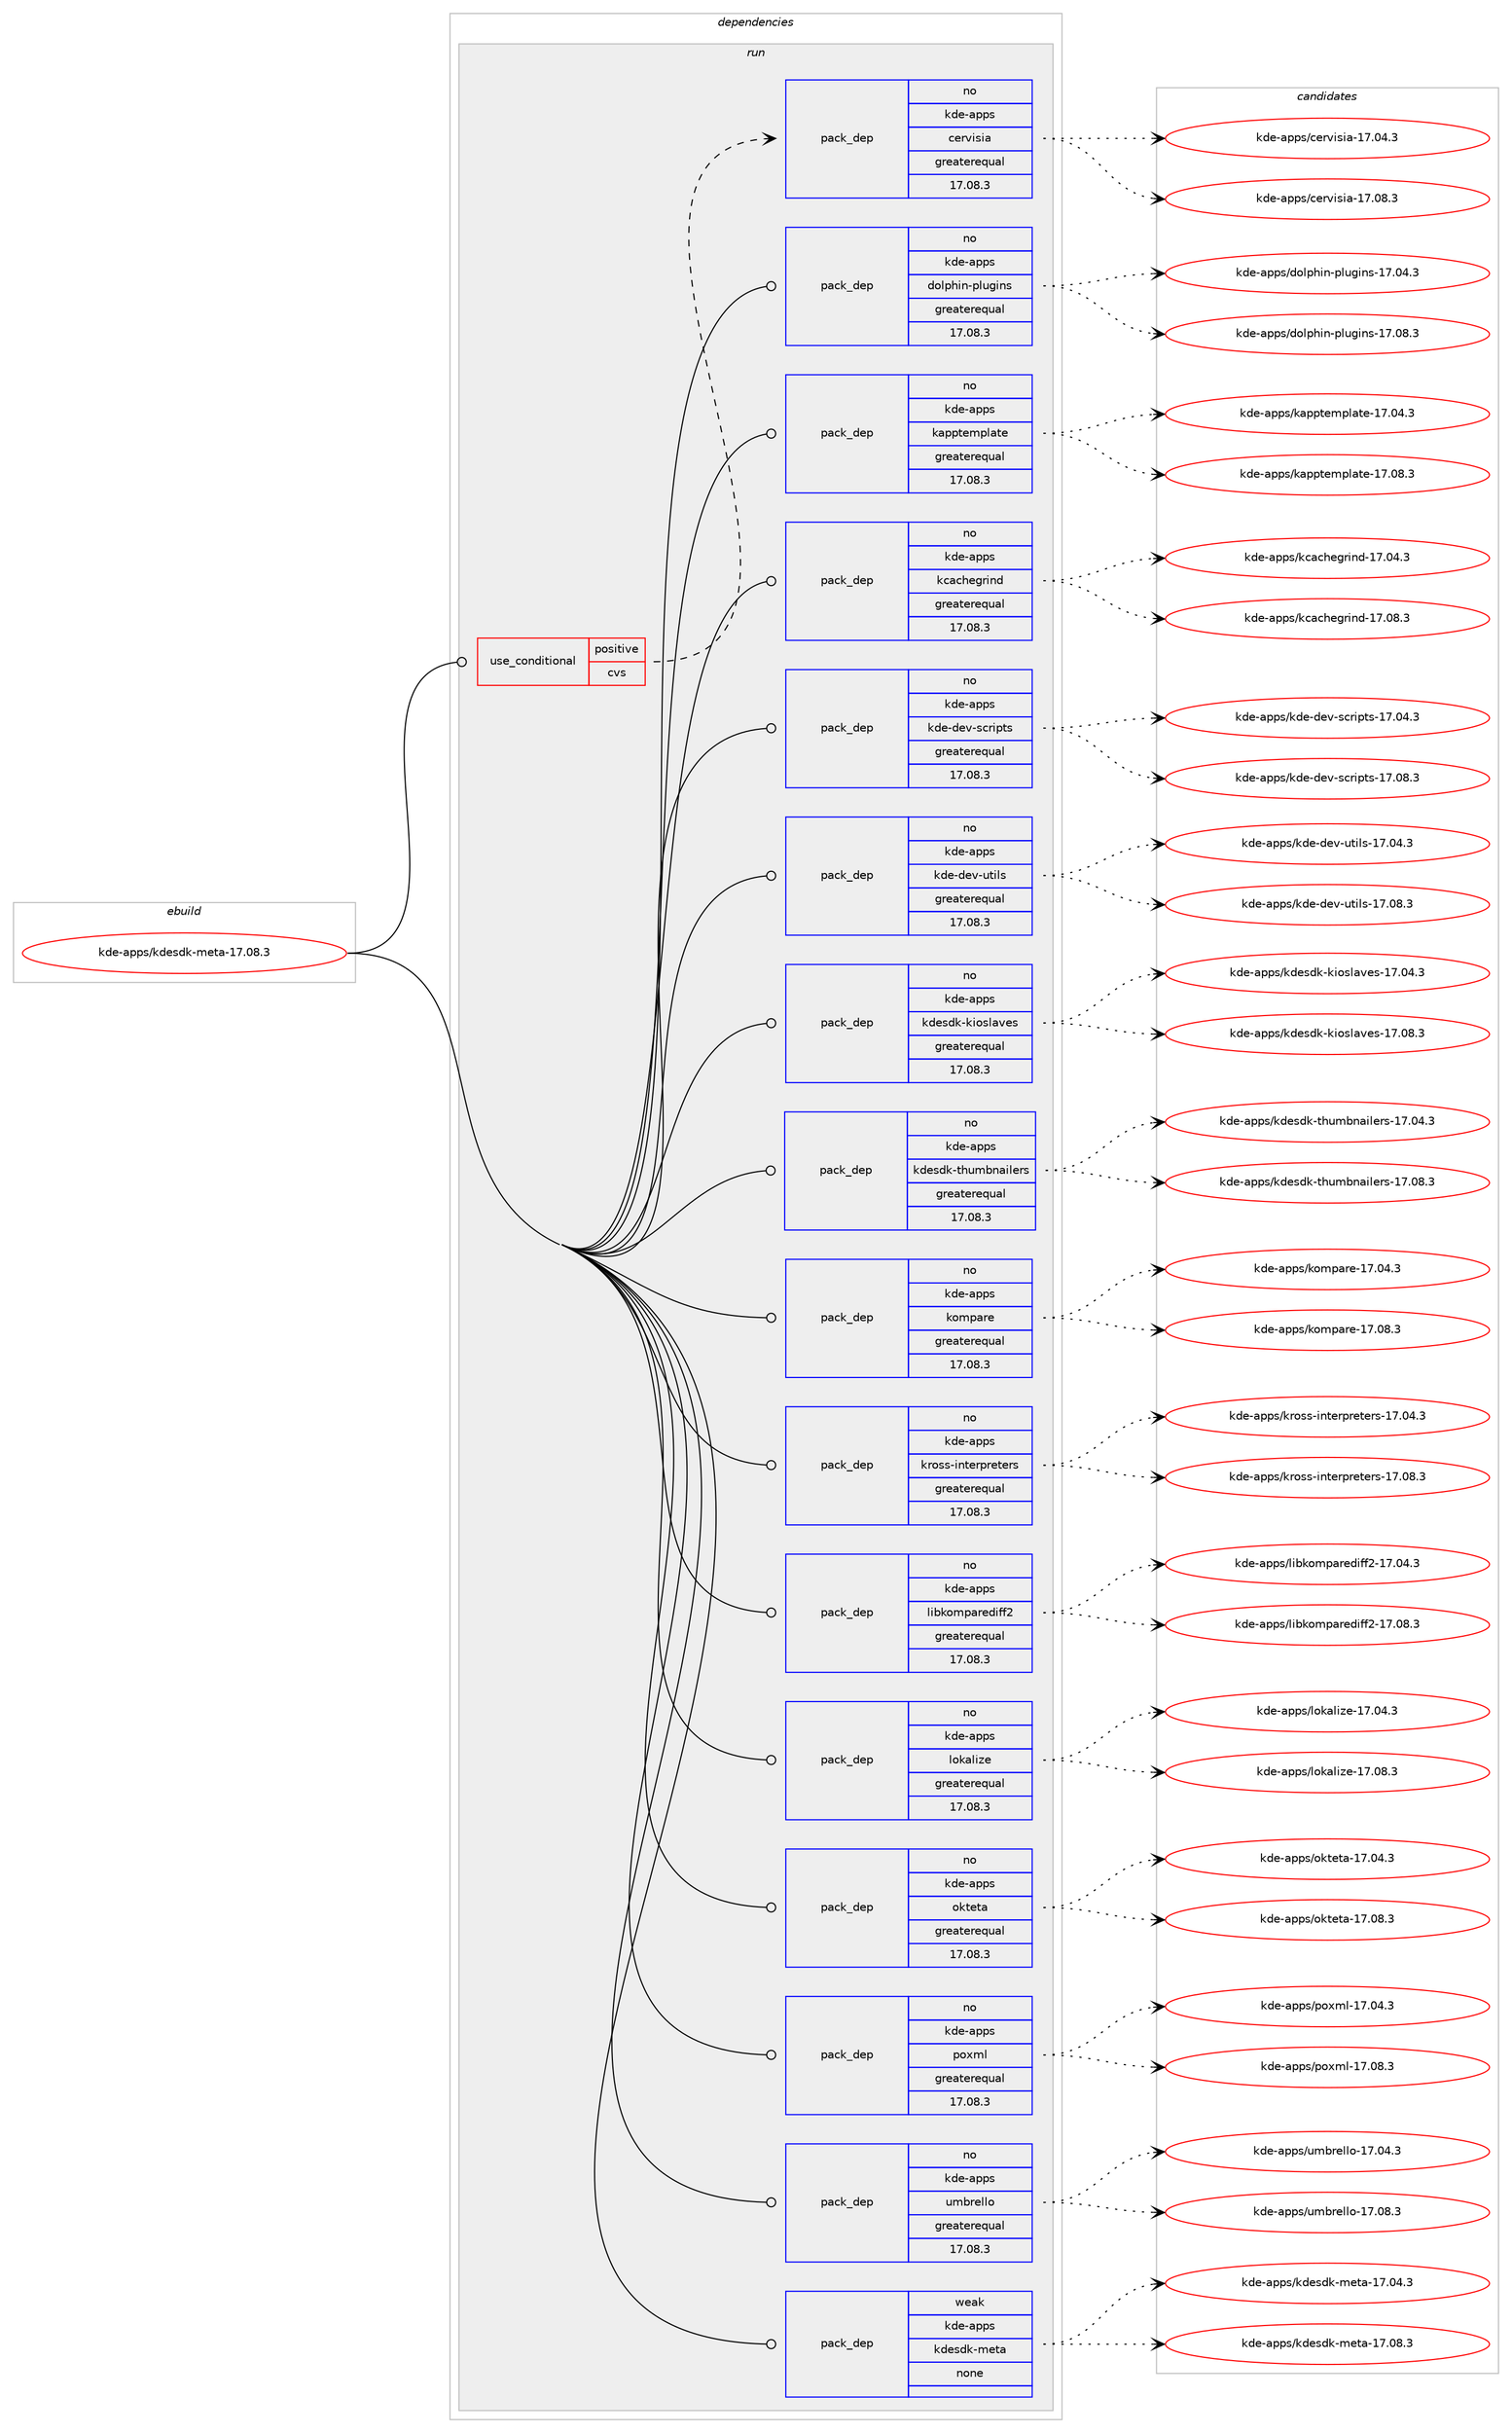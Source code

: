 digraph prolog {

# *************
# Graph options
# *************

newrank=true;
concentrate=true;
compound=true;
graph [rankdir=LR,fontname=Helvetica,fontsize=10,ranksep=1.5];#, ranksep=2.5, nodesep=0.2];
edge  [arrowhead=vee];
node  [fontname=Helvetica,fontsize=10];

# **********
# The ebuild
# **********

subgraph cluster_leftcol {
color=gray;
rank=same;
label=<<i>ebuild</i>>;
id [label="kde-apps/kdesdk-meta-17.08.3", color=red, width=4, href="../kde-apps/kdesdk-meta-17.08.3.svg"];
}

# ****************
# The dependencies
# ****************

subgraph cluster_midcol {
color=gray;
label=<<i>dependencies</i>>;
subgraph cluster_compile {
fillcolor="#eeeeee";
style=filled;
label=<<i>compile</i>>;
}
subgraph cluster_compileandrun {
fillcolor="#eeeeee";
style=filled;
label=<<i>compile and run</i>>;
}
subgraph cluster_run {
fillcolor="#eeeeee";
style=filled;
label=<<i>run</i>>;
subgraph cond82722 {
dependency319202 [label=<<TABLE BORDER="0" CELLBORDER="1" CELLSPACING="0" CELLPADDING="4"><TR><TD ROWSPAN="3" CELLPADDING="10">use_conditional</TD></TR><TR><TD>positive</TD></TR><TR><TD>cvs</TD></TR></TABLE>>, shape=none, color=red];
subgraph pack231486 {
dependency319203 [label=<<TABLE BORDER="0" CELLBORDER="1" CELLSPACING="0" CELLPADDING="4" WIDTH="220"><TR><TD ROWSPAN="6" CELLPADDING="30">pack_dep</TD></TR><TR><TD WIDTH="110">no</TD></TR><TR><TD>kde-apps</TD></TR><TR><TD>cervisia</TD></TR><TR><TD>greaterequal</TD></TR><TR><TD>17.08.3</TD></TR></TABLE>>, shape=none, color=blue];
}
dependency319202:e -> dependency319203:w [weight=20,style="dashed",arrowhead="vee"];
}
id:e -> dependency319202:w [weight=20,style="solid",arrowhead="odot"];
subgraph pack231487 {
dependency319204 [label=<<TABLE BORDER="0" CELLBORDER="1" CELLSPACING="0" CELLPADDING="4" WIDTH="220"><TR><TD ROWSPAN="6" CELLPADDING="30">pack_dep</TD></TR><TR><TD WIDTH="110">no</TD></TR><TR><TD>kde-apps</TD></TR><TR><TD>dolphin-plugins</TD></TR><TR><TD>greaterequal</TD></TR><TR><TD>17.08.3</TD></TR></TABLE>>, shape=none, color=blue];
}
id:e -> dependency319204:w [weight=20,style="solid",arrowhead="odot"];
subgraph pack231488 {
dependency319205 [label=<<TABLE BORDER="0" CELLBORDER="1" CELLSPACING="0" CELLPADDING="4" WIDTH="220"><TR><TD ROWSPAN="6" CELLPADDING="30">pack_dep</TD></TR><TR><TD WIDTH="110">no</TD></TR><TR><TD>kde-apps</TD></TR><TR><TD>kapptemplate</TD></TR><TR><TD>greaterequal</TD></TR><TR><TD>17.08.3</TD></TR></TABLE>>, shape=none, color=blue];
}
id:e -> dependency319205:w [weight=20,style="solid",arrowhead="odot"];
subgraph pack231489 {
dependency319206 [label=<<TABLE BORDER="0" CELLBORDER="1" CELLSPACING="0" CELLPADDING="4" WIDTH="220"><TR><TD ROWSPAN="6" CELLPADDING="30">pack_dep</TD></TR><TR><TD WIDTH="110">no</TD></TR><TR><TD>kde-apps</TD></TR><TR><TD>kcachegrind</TD></TR><TR><TD>greaterequal</TD></TR><TR><TD>17.08.3</TD></TR></TABLE>>, shape=none, color=blue];
}
id:e -> dependency319206:w [weight=20,style="solid",arrowhead="odot"];
subgraph pack231490 {
dependency319207 [label=<<TABLE BORDER="0" CELLBORDER="1" CELLSPACING="0" CELLPADDING="4" WIDTH="220"><TR><TD ROWSPAN="6" CELLPADDING="30">pack_dep</TD></TR><TR><TD WIDTH="110">no</TD></TR><TR><TD>kde-apps</TD></TR><TR><TD>kde-dev-scripts</TD></TR><TR><TD>greaterequal</TD></TR><TR><TD>17.08.3</TD></TR></TABLE>>, shape=none, color=blue];
}
id:e -> dependency319207:w [weight=20,style="solid",arrowhead="odot"];
subgraph pack231491 {
dependency319208 [label=<<TABLE BORDER="0" CELLBORDER="1" CELLSPACING="0" CELLPADDING="4" WIDTH="220"><TR><TD ROWSPAN="6" CELLPADDING="30">pack_dep</TD></TR><TR><TD WIDTH="110">no</TD></TR><TR><TD>kde-apps</TD></TR><TR><TD>kde-dev-utils</TD></TR><TR><TD>greaterequal</TD></TR><TR><TD>17.08.3</TD></TR></TABLE>>, shape=none, color=blue];
}
id:e -> dependency319208:w [weight=20,style="solid",arrowhead="odot"];
subgraph pack231492 {
dependency319209 [label=<<TABLE BORDER="0" CELLBORDER="1" CELLSPACING="0" CELLPADDING="4" WIDTH="220"><TR><TD ROWSPAN="6" CELLPADDING="30">pack_dep</TD></TR><TR><TD WIDTH="110">no</TD></TR><TR><TD>kde-apps</TD></TR><TR><TD>kdesdk-kioslaves</TD></TR><TR><TD>greaterequal</TD></TR><TR><TD>17.08.3</TD></TR></TABLE>>, shape=none, color=blue];
}
id:e -> dependency319209:w [weight=20,style="solid",arrowhead="odot"];
subgraph pack231493 {
dependency319210 [label=<<TABLE BORDER="0" CELLBORDER="1" CELLSPACING="0" CELLPADDING="4" WIDTH="220"><TR><TD ROWSPAN="6" CELLPADDING="30">pack_dep</TD></TR><TR><TD WIDTH="110">no</TD></TR><TR><TD>kde-apps</TD></TR><TR><TD>kdesdk-thumbnailers</TD></TR><TR><TD>greaterequal</TD></TR><TR><TD>17.08.3</TD></TR></TABLE>>, shape=none, color=blue];
}
id:e -> dependency319210:w [weight=20,style="solid",arrowhead="odot"];
subgraph pack231494 {
dependency319211 [label=<<TABLE BORDER="0" CELLBORDER="1" CELLSPACING="0" CELLPADDING="4" WIDTH="220"><TR><TD ROWSPAN="6" CELLPADDING="30">pack_dep</TD></TR><TR><TD WIDTH="110">no</TD></TR><TR><TD>kde-apps</TD></TR><TR><TD>kompare</TD></TR><TR><TD>greaterequal</TD></TR><TR><TD>17.08.3</TD></TR></TABLE>>, shape=none, color=blue];
}
id:e -> dependency319211:w [weight=20,style="solid",arrowhead="odot"];
subgraph pack231495 {
dependency319212 [label=<<TABLE BORDER="0" CELLBORDER="1" CELLSPACING="0" CELLPADDING="4" WIDTH="220"><TR><TD ROWSPAN="6" CELLPADDING="30">pack_dep</TD></TR><TR><TD WIDTH="110">no</TD></TR><TR><TD>kde-apps</TD></TR><TR><TD>kross-interpreters</TD></TR><TR><TD>greaterequal</TD></TR><TR><TD>17.08.3</TD></TR></TABLE>>, shape=none, color=blue];
}
id:e -> dependency319212:w [weight=20,style="solid",arrowhead="odot"];
subgraph pack231496 {
dependency319213 [label=<<TABLE BORDER="0" CELLBORDER="1" CELLSPACING="0" CELLPADDING="4" WIDTH="220"><TR><TD ROWSPAN="6" CELLPADDING="30">pack_dep</TD></TR><TR><TD WIDTH="110">no</TD></TR><TR><TD>kde-apps</TD></TR><TR><TD>libkomparediff2</TD></TR><TR><TD>greaterequal</TD></TR><TR><TD>17.08.3</TD></TR></TABLE>>, shape=none, color=blue];
}
id:e -> dependency319213:w [weight=20,style="solid",arrowhead="odot"];
subgraph pack231497 {
dependency319214 [label=<<TABLE BORDER="0" CELLBORDER="1" CELLSPACING="0" CELLPADDING="4" WIDTH="220"><TR><TD ROWSPAN="6" CELLPADDING="30">pack_dep</TD></TR><TR><TD WIDTH="110">no</TD></TR><TR><TD>kde-apps</TD></TR><TR><TD>lokalize</TD></TR><TR><TD>greaterequal</TD></TR><TR><TD>17.08.3</TD></TR></TABLE>>, shape=none, color=blue];
}
id:e -> dependency319214:w [weight=20,style="solid",arrowhead="odot"];
subgraph pack231498 {
dependency319215 [label=<<TABLE BORDER="0" CELLBORDER="1" CELLSPACING="0" CELLPADDING="4" WIDTH="220"><TR><TD ROWSPAN="6" CELLPADDING="30">pack_dep</TD></TR><TR><TD WIDTH="110">no</TD></TR><TR><TD>kde-apps</TD></TR><TR><TD>okteta</TD></TR><TR><TD>greaterequal</TD></TR><TR><TD>17.08.3</TD></TR></TABLE>>, shape=none, color=blue];
}
id:e -> dependency319215:w [weight=20,style="solid",arrowhead="odot"];
subgraph pack231499 {
dependency319216 [label=<<TABLE BORDER="0" CELLBORDER="1" CELLSPACING="0" CELLPADDING="4" WIDTH="220"><TR><TD ROWSPAN="6" CELLPADDING="30">pack_dep</TD></TR><TR><TD WIDTH="110">no</TD></TR><TR><TD>kde-apps</TD></TR><TR><TD>poxml</TD></TR><TR><TD>greaterequal</TD></TR><TR><TD>17.08.3</TD></TR></TABLE>>, shape=none, color=blue];
}
id:e -> dependency319216:w [weight=20,style="solid",arrowhead="odot"];
subgraph pack231500 {
dependency319217 [label=<<TABLE BORDER="0" CELLBORDER="1" CELLSPACING="0" CELLPADDING="4" WIDTH="220"><TR><TD ROWSPAN="6" CELLPADDING="30">pack_dep</TD></TR><TR><TD WIDTH="110">no</TD></TR><TR><TD>kde-apps</TD></TR><TR><TD>umbrello</TD></TR><TR><TD>greaterequal</TD></TR><TR><TD>17.08.3</TD></TR></TABLE>>, shape=none, color=blue];
}
id:e -> dependency319217:w [weight=20,style="solid",arrowhead="odot"];
subgraph pack231501 {
dependency319218 [label=<<TABLE BORDER="0" CELLBORDER="1" CELLSPACING="0" CELLPADDING="4" WIDTH="220"><TR><TD ROWSPAN="6" CELLPADDING="30">pack_dep</TD></TR><TR><TD WIDTH="110">weak</TD></TR><TR><TD>kde-apps</TD></TR><TR><TD>kdesdk-meta</TD></TR><TR><TD>none</TD></TR><TR><TD></TD></TR></TABLE>>, shape=none, color=blue];
}
id:e -> dependency319218:w [weight=20,style="solid",arrowhead="odot"];
}
}

# **************
# The candidates
# **************

subgraph cluster_choices {
rank=same;
color=gray;
label=<<i>candidates</i>>;

subgraph choice231486 {
color=black;
nodesep=1;
choice10710010145971121121154799101114118105115105974549554648524651 [label="kde-apps/cervisia-17.04.3", color=red, width=4,href="../kde-apps/cervisia-17.04.3.svg"];
choice10710010145971121121154799101114118105115105974549554648564651 [label="kde-apps/cervisia-17.08.3", color=red, width=4,href="../kde-apps/cervisia-17.08.3.svg"];
dependency319203:e -> choice10710010145971121121154799101114118105115105974549554648524651:w [style=dotted,weight="100"];
dependency319203:e -> choice10710010145971121121154799101114118105115105974549554648564651:w [style=dotted,weight="100"];
}
subgraph choice231487 {
color=black;
nodesep=1;
choice107100101459711211211547100111108112104105110451121081171031051101154549554648524651 [label="kde-apps/dolphin-plugins-17.04.3", color=red, width=4,href="../kde-apps/dolphin-plugins-17.04.3.svg"];
choice107100101459711211211547100111108112104105110451121081171031051101154549554648564651 [label="kde-apps/dolphin-plugins-17.08.3", color=red, width=4,href="../kde-apps/dolphin-plugins-17.08.3.svg"];
dependency319204:e -> choice107100101459711211211547100111108112104105110451121081171031051101154549554648524651:w [style=dotted,weight="100"];
dependency319204:e -> choice107100101459711211211547100111108112104105110451121081171031051101154549554648564651:w [style=dotted,weight="100"];
}
subgraph choice231488 {
color=black;
nodesep=1;
choice10710010145971121121154710797112112116101109112108971161014549554648524651 [label="kde-apps/kapptemplate-17.04.3", color=red, width=4,href="../kde-apps/kapptemplate-17.04.3.svg"];
choice10710010145971121121154710797112112116101109112108971161014549554648564651 [label="kde-apps/kapptemplate-17.08.3", color=red, width=4,href="../kde-apps/kapptemplate-17.08.3.svg"];
dependency319205:e -> choice10710010145971121121154710797112112116101109112108971161014549554648524651:w [style=dotted,weight="100"];
dependency319205:e -> choice10710010145971121121154710797112112116101109112108971161014549554648564651:w [style=dotted,weight="100"];
}
subgraph choice231489 {
color=black;
nodesep=1;
choice1071001014597112112115471079997991041011031141051101004549554648524651 [label="kde-apps/kcachegrind-17.04.3", color=red, width=4,href="../kde-apps/kcachegrind-17.04.3.svg"];
choice1071001014597112112115471079997991041011031141051101004549554648564651 [label="kde-apps/kcachegrind-17.08.3", color=red, width=4,href="../kde-apps/kcachegrind-17.08.3.svg"];
dependency319206:e -> choice1071001014597112112115471079997991041011031141051101004549554648524651:w [style=dotted,weight="100"];
dependency319206:e -> choice1071001014597112112115471079997991041011031141051101004549554648564651:w [style=dotted,weight="100"];
}
subgraph choice231490 {
color=black;
nodesep=1;
choice1071001014597112112115471071001014510010111845115991141051121161154549554648524651 [label="kde-apps/kde-dev-scripts-17.04.3", color=red, width=4,href="../kde-apps/kde-dev-scripts-17.04.3.svg"];
choice1071001014597112112115471071001014510010111845115991141051121161154549554648564651 [label="kde-apps/kde-dev-scripts-17.08.3", color=red, width=4,href="../kde-apps/kde-dev-scripts-17.08.3.svg"];
dependency319207:e -> choice1071001014597112112115471071001014510010111845115991141051121161154549554648524651:w [style=dotted,weight="100"];
dependency319207:e -> choice1071001014597112112115471071001014510010111845115991141051121161154549554648564651:w [style=dotted,weight="100"];
}
subgraph choice231491 {
color=black;
nodesep=1;
choice10710010145971121121154710710010145100101118451171161051081154549554648524651 [label="kde-apps/kde-dev-utils-17.04.3", color=red, width=4,href="../kde-apps/kde-dev-utils-17.04.3.svg"];
choice10710010145971121121154710710010145100101118451171161051081154549554648564651 [label="kde-apps/kde-dev-utils-17.08.3", color=red, width=4,href="../kde-apps/kde-dev-utils-17.08.3.svg"];
dependency319208:e -> choice10710010145971121121154710710010145100101118451171161051081154549554648524651:w [style=dotted,weight="100"];
dependency319208:e -> choice10710010145971121121154710710010145100101118451171161051081154549554648564651:w [style=dotted,weight="100"];
}
subgraph choice231492 {
color=black;
nodesep=1;
choice10710010145971121121154710710010111510010745107105111115108971181011154549554648524651 [label="kde-apps/kdesdk-kioslaves-17.04.3", color=red, width=4,href="../kde-apps/kdesdk-kioslaves-17.04.3.svg"];
choice10710010145971121121154710710010111510010745107105111115108971181011154549554648564651 [label="kde-apps/kdesdk-kioslaves-17.08.3", color=red, width=4,href="../kde-apps/kdesdk-kioslaves-17.08.3.svg"];
dependency319209:e -> choice10710010145971121121154710710010111510010745107105111115108971181011154549554648524651:w [style=dotted,weight="100"];
dependency319209:e -> choice10710010145971121121154710710010111510010745107105111115108971181011154549554648564651:w [style=dotted,weight="100"];
}
subgraph choice231493 {
color=black;
nodesep=1;
choice1071001014597112112115471071001011151001074511610411710998110971051081011141154549554648524651 [label="kde-apps/kdesdk-thumbnailers-17.04.3", color=red, width=4,href="../kde-apps/kdesdk-thumbnailers-17.04.3.svg"];
choice1071001014597112112115471071001011151001074511610411710998110971051081011141154549554648564651 [label="kde-apps/kdesdk-thumbnailers-17.08.3", color=red, width=4,href="../kde-apps/kdesdk-thumbnailers-17.08.3.svg"];
dependency319210:e -> choice1071001014597112112115471071001011151001074511610411710998110971051081011141154549554648524651:w [style=dotted,weight="100"];
dependency319210:e -> choice1071001014597112112115471071001011151001074511610411710998110971051081011141154549554648564651:w [style=dotted,weight="100"];
}
subgraph choice231494 {
color=black;
nodesep=1;
choice107100101459711211211547107111109112971141014549554648524651 [label="kde-apps/kompare-17.04.3", color=red, width=4,href="../kde-apps/kompare-17.04.3.svg"];
choice107100101459711211211547107111109112971141014549554648564651 [label="kde-apps/kompare-17.08.3", color=red, width=4,href="../kde-apps/kompare-17.08.3.svg"];
dependency319211:e -> choice107100101459711211211547107111109112971141014549554648524651:w [style=dotted,weight="100"];
dependency319211:e -> choice107100101459711211211547107111109112971141014549554648564651:w [style=dotted,weight="100"];
}
subgraph choice231495 {
color=black;
nodesep=1;
choice107100101459711211211547107114111115115451051101161011141121141011161011141154549554648524651 [label="kde-apps/kross-interpreters-17.04.3", color=red, width=4,href="../kde-apps/kross-interpreters-17.04.3.svg"];
choice107100101459711211211547107114111115115451051101161011141121141011161011141154549554648564651 [label="kde-apps/kross-interpreters-17.08.3", color=red, width=4,href="../kde-apps/kross-interpreters-17.08.3.svg"];
dependency319212:e -> choice107100101459711211211547107114111115115451051101161011141121141011161011141154549554648524651:w [style=dotted,weight="100"];
dependency319212:e -> choice107100101459711211211547107114111115115451051101161011141121141011161011141154549554648564651:w [style=dotted,weight="100"];
}
subgraph choice231496 {
color=black;
nodesep=1;
choice1071001014597112112115471081059810711110911297114101100105102102504549554648524651 [label="kde-apps/libkomparediff2-17.04.3", color=red, width=4,href="../kde-apps/libkomparediff2-17.04.3.svg"];
choice1071001014597112112115471081059810711110911297114101100105102102504549554648564651 [label="kde-apps/libkomparediff2-17.08.3", color=red, width=4,href="../kde-apps/libkomparediff2-17.08.3.svg"];
dependency319213:e -> choice1071001014597112112115471081059810711110911297114101100105102102504549554648524651:w [style=dotted,weight="100"];
dependency319213:e -> choice1071001014597112112115471081059810711110911297114101100105102102504549554648564651:w [style=dotted,weight="100"];
}
subgraph choice231497 {
color=black;
nodesep=1;
choice107100101459711211211547108111107971081051221014549554648524651 [label="kde-apps/lokalize-17.04.3", color=red, width=4,href="../kde-apps/lokalize-17.04.3.svg"];
choice107100101459711211211547108111107971081051221014549554648564651 [label="kde-apps/lokalize-17.08.3", color=red, width=4,href="../kde-apps/lokalize-17.08.3.svg"];
dependency319214:e -> choice107100101459711211211547108111107971081051221014549554648524651:w [style=dotted,weight="100"];
dependency319214:e -> choice107100101459711211211547108111107971081051221014549554648564651:w [style=dotted,weight="100"];
}
subgraph choice231498 {
color=black;
nodesep=1;
choice107100101459711211211547111107116101116974549554648524651 [label="kde-apps/okteta-17.04.3", color=red, width=4,href="../kde-apps/okteta-17.04.3.svg"];
choice107100101459711211211547111107116101116974549554648564651 [label="kde-apps/okteta-17.08.3", color=red, width=4,href="../kde-apps/okteta-17.08.3.svg"];
dependency319215:e -> choice107100101459711211211547111107116101116974549554648524651:w [style=dotted,weight="100"];
dependency319215:e -> choice107100101459711211211547111107116101116974549554648564651:w [style=dotted,weight="100"];
}
subgraph choice231499 {
color=black;
nodesep=1;
choice1071001014597112112115471121111201091084549554648524651 [label="kde-apps/poxml-17.04.3", color=red, width=4,href="../kde-apps/poxml-17.04.3.svg"];
choice1071001014597112112115471121111201091084549554648564651 [label="kde-apps/poxml-17.08.3", color=red, width=4,href="../kde-apps/poxml-17.08.3.svg"];
dependency319216:e -> choice1071001014597112112115471121111201091084549554648524651:w [style=dotted,weight="100"];
dependency319216:e -> choice1071001014597112112115471121111201091084549554648564651:w [style=dotted,weight="100"];
}
subgraph choice231500 {
color=black;
nodesep=1;
choice107100101459711211211547117109981141011081081114549554648524651 [label="kde-apps/umbrello-17.04.3", color=red, width=4,href="../kde-apps/umbrello-17.04.3.svg"];
choice107100101459711211211547117109981141011081081114549554648564651 [label="kde-apps/umbrello-17.08.3", color=red, width=4,href="../kde-apps/umbrello-17.08.3.svg"];
dependency319217:e -> choice107100101459711211211547117109981141011081081114549554648524651:w [style=dotted,weight="100"];
dependency319217:e -> choice107100101459711211211547117109981141011081081114549554648564651:w [style=dotted,weight="100"];
}
subgraph choice231501 {
color=black;
nodesep=1;
choice10710010145971121121154710710010111510010745109101116974549554648524651 [label="kde-apps/kdesdk-meta-17.04.3", color=red, width=4,href="../kde-apps/kdesdk-meta-17.04.3.svg"];
choice10710010145971121121154710710010111510010745109101116974549554648564651 [label="kde-apps/kdesdk-meta-17.08.3", color=red, width=4,href="../kde-apps/kdesdk-meta-17.08.3.svg"];
dependency319218:e -> choice10710010145971121121154710710010111510010745109101116974549554648524651:w [style=dotted,weight="100"];
dependency319218:e -> choice10710010145971121121154710710010111510010745109101116974549554648564651:w [style=dotted,weight="100"];
}
}

}
